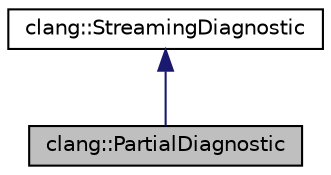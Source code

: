 digraph "clang::PartialDiagnostic"
{
 // LATEX_PDF_SIZE
  bgcolor="transparent";
  edge [fontname="Helvetica",fontsize="10",labelfontname="Helvetica",labelfontsize="10"];
  node [fontname="Helvetica",fontsize="10",shape=record];
  Node1 [label="clang::PartialDiagnostic",height=0.2,width=0.4,color="black", fillcolor="grey75", style="filled", fontcolor="black",tooltip=" "];
  Node2 -> Node1 [dir="back",color="midnightblue",fontsize="10",style="solid",fontname="Helvetica"];
  Node2 [label="clang::StreamingDiagnostic",height=0.2,width=0.4,color="black",URL="$classclang_1_1StreamingDiagnostic.html",tooltip="The streaming interface shared between DiagnosticBuilder and PartialDiagnostic."];
}
